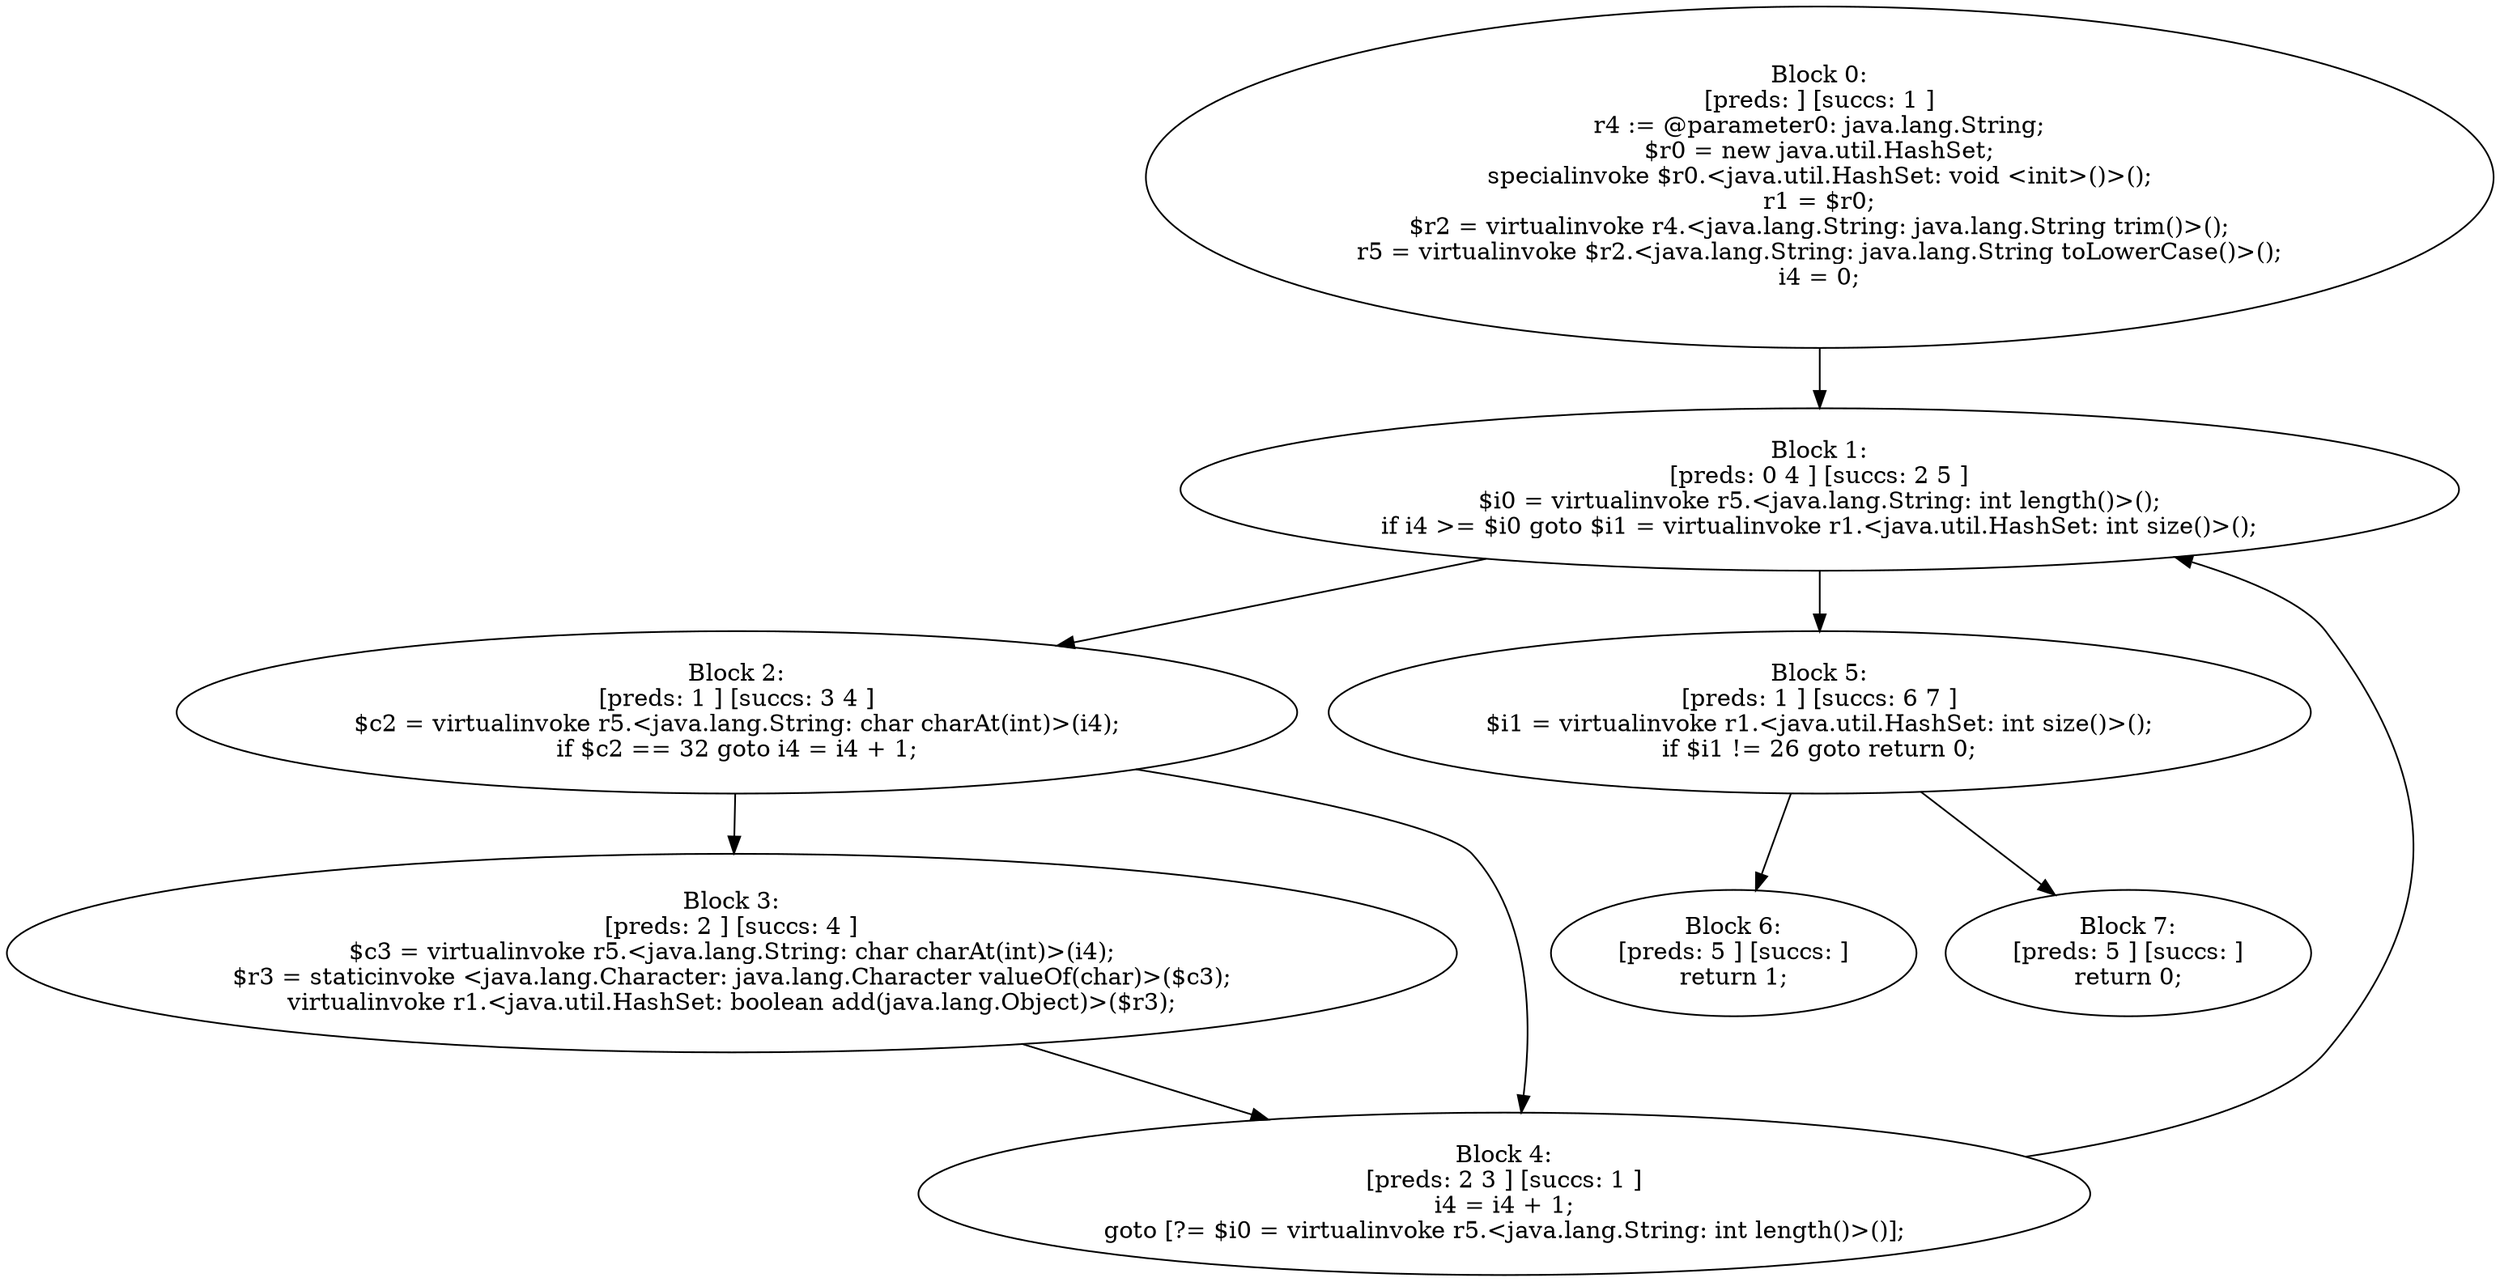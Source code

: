 digraph "unitGraph" {
    "Block 0:
[preds: ] [succs: 1 ]
r4 := @parameter0: java.lang.String;
$r0 = new java.util.HashSet;
specialinvoke $r0.<java.util.HashSet: void <init>()>();
r1 = $r0;
$r2 = virtualinvoke r4.<java.lang.String: java.lang.String trim()>();
r5 = virtualinvoke $r2.<java.lang.String: java.lang.String toLowerCase()>();
i4 = 0;
"
    "Block 1:
[preds: 0 4 ] [succs: 2 5 ]
$i0 = virtualinvoke r5.<java.lang.String: int length()>();
if i4 >= $i0 goto $i1 = virtualinvoke r1.<java.util.HashSet: int size()>();
"
    "Block 2:
[preds: 1 ] [succs: 3 4 ]
$c2 = virtualinvoke r5.<java.lang.String: char charAt(int)>(i4);
if $c2 == 32 goto i4 = i4 + 1;
"
    "Block 3:
[preds: 2 ] [succs: 4 ]
$c3 = virtualinvoke r5.<java.lang.String: char charAt(int)>(i4);
$r3 = staticinvoke <java.lang.Character: java.lang.Character valueOf(char)>($c3);
virtualinvoke r1.<java.util.HashSet: boolean add(java.lang.Object)>($r3);
"
    "Block 4:
[preds: 2 3 ] [succs: 1 ]
i4 = i4 + 1;
goto [?= $i0 = virtualinvoke r5.<java.lang.String: int length()>()];
"
    "Block 5:
[preds: 1 ] [succs: 6 7 ]
$i1 = virtualinvoke r1.<java.util.HashSet: int size()>();
if $i1 != 26 goto return 0;
"
    "Block 6:
[preds: 5 ] [succs: ]
return 1;
"
    "Block 7:
[preds: 5 ] [succs: ]
return 0;
"
    "Block 0:
[preds: ] [succs: 1 ]
r4 := @parameter0: java.lang.String;
$r0 = new java.util.HashSet;
specialinvoke $r0.<java.util.HashSet: void <init>()>();
r1 = $r0;
$r2 = virtualinvoke r4.<java.lang.String: java.lang.String trim()>();
r5 = virtualinvoke $r2.<java.lang.String: java.lang.String toLowerCase()>();
i4 = 0;
"->"Block 1:
[preds: 0 4 ] [succs: 2 5 ]
$i0 = virtualinvoke r5.<java.lang.String: int length()>();
if i4 >= $i0 goto $i1 = virtualinvoke r1.<java.util.HashSet: int size()>();
";
    "Block 1:
[preds: 0 4 ] [succs: 2 5 ]
$i0 = virtualinvoke r5.<java.lang.String: int length()>();
if i4 >= $i0 goto $i1 = virtualinvoke r1.<java.util.HashSet: int size()>();
"->"Block 2:
[preds: 1 ] [succs: 3 4 ]
$c2 = virtualinvoke r5.<java.lang.String: char charAt(int)>(i4);
if $c2 == 32 goto i4 = i4 + 1;
";
    "Block 1:
[preds: 0 4 ] [succs: 2 5 ]
$i0 = virtualinvoke r5.<java.lang.String: int length()>();
if i4 >= $i0 goto $i1 = virtualinvoke r1.<java.util.HashSet: int size()>();
"->"Block 5:
[preds: 1 ] [succs: 6 7 ]
$i1 = virtualinvoke r1.<java.util.HashSet: int size()>();
if $i1 != 26 goto return 0;
";
    "Block 2:
[preds: 1 ] [succs: 3 4 ]
$c2 = virtualinvoke r5.<java.lang.String: char charAt(int)>(i4);
if $c2 == 32 goto i4 = i4 + 1;
"->"Block 3:
[preds: 2 ] [succs: 4 ]
$c3 = virtualinvoke r5.<java.lang.String: char charAt(int)>(i4);
$r3 = staticinvoke <java.lang.Character: java.lang.Character valueOf(char)>($c3);
virtualinvoke r1.<java.util.HashSet: boolean add(java.lang.Object)>($r3);
";
    "Block 2:
[preds: 1 ] [succs: 3 4 ]
$c2 = virtualinvoke r5.<java.lang.String: char charAt(int)>(i4);
if $c2 == 32 goto i4 = i4 + 1;
"->"Block 4:
[preds: 2 3 ] [succs: 1 ]
i4 = i4 + 1;
goto [?= $i0 = virtualinvoke r5.<java.lang.String: int length()>()];
";
    "Block 3:
[preds: 2 ] [succs: 4 ]
$c3 = virtualinvoke r5.<java.lang.String: char charAt(int)>(i4);
$r3 = staticinvoke <java.lang.Character: java.lang.Character valueOf(char)>($c3);
virtualinvoke r1.<java.util.HashSet: boolean add(java.lang.Object)>($r3);
"->"Block 4:
[preds: 2 3 ] [succs: 1 ]
i4 = i4 + 1;
goto [?= $i0 = virtualinvoke r5.<java.lang.String: int length()>()];
";
    "Block 4:
[preds: 2 3 ] [succs: 1 ]
i4 = i4 + 1;
goto [?= $i0 = virtualinvoke r5.<java.lang.String: int length()>()];
"->"Block 1:
[preds: 0 4 ] [succs: 2 5 ]
$i0 = virtualinvoke r5.<java.lang.String: int length()>();
if i4 >= $i0 goto $i1 = virtualinvoke r1.<java.util.HashSet: int size()>();
";
    "Block 5:
[preds: 1 ] [succs: 6 7 ]
$i1 = virtualinvoke r1.<java.util.HashSet: int size()>();
if $i1 != 26 goto return 0;
"->"Block 6:
[preds: 5 ] [succs: ]
return 1;
";
    "Block 5:
[preds: 1 ] [succs: 6 7 ]
$i1 = virtualinvoke r1.<java.util.HashSet: int size()>();
if $i1 != 26 goto return 0;
"->"Block 7:
[preds: 5 ] [succs: ]
return 0;
";
}
